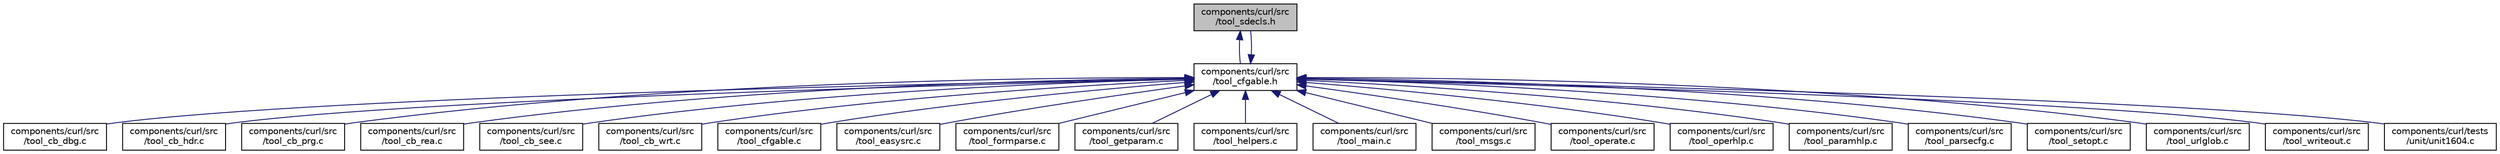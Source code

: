 digraph "components/curl/src/tool_sdecls.h"
{
  edge [fontname="Helvetica",fontsize="10",labelfontname="Helvetica",labelfontsize="10"];
  node [fontname="Helvetica",fontsize="10",shape=record];
  Node25 [label="components/curl/src\l/tool_sdecls.h",height=0.2,width=0.4,color="black", fillcolor="grey75", style="filled", fontcolor="black"];
  Node25 -> Node26 [dir="back",color="midnightblue",fontsize="10",style="solid",fontname="Helvetica"];
  Node26 [label="components/curl/src\l/tool_cfgable.h",height=0.2,width=0.4,color="black", fillcolor="white", style="filled",URL="$tool__cfgable_8h.html"];
  Node26 -> Node27 [dir="back",color="midnightblue",fontsize="10",style="solid",fontname="Helvetica"];
  Node27 [label="components/curl/src\l/tool_cb_dbg.c",height=0.2,width=0.4,color="black", fillcolor="white", style="filled",URL="$tool__cb__dbg_8c.html"];
  Node26 -> Node25 [dir="back",color="midnightblue",fontsize="10",style="solid",fontname="Helvetica"];
  Node26 -> Node28 [dir="back",color="midnightblue",fontsize="10",style="solid",fontname="Helvetica"];
  Node28 [label="components/curl/src\l/tool_cb_hdr.c",height=0.2,width=0.4,color="black", fillcolor="white", style="filled",URL="$tool__cb__hdr_8c.html"];
  Node26 -> Node29 [dir="back",color="midnightblue",fontsize="10",style="solid",fontname="Helvetica"];
  Node29 [label="components/curl/src\l/tool_cb_prg.c",height=0.2,width=0.4,color="black", fillcolor="white", style="filled",URL="$tool__cb__prg_8c.html"];
  Node26 -> Node30 [dir="back",color="midnightblue",fontsize="10",style="solid",fontname="Helvetica"];
  Node30 [label="components/curl/src\l/tool_cb_rea.c",height=0.2,width=0.4,color="black", fillcolor="white", style="filled",URL="$tool__cb__rea_8c.html"];
  Node26 -> Node31 [dir="back",color="midnightblue",fontsize="10",style="solid",fontname="Helvetica"];
  Node31 [label="components/curl/src\l/tool_cb_see.c",height=0.2,width=0.4,color="black", fillcolor="white", style="filled",URL="$tool__cb__see_8c.html"];
  Node26 -> Node32 [dir="back",color="midnightblue",fontsize="10",style="solid",fontname="Helvetica"];
  Node32 [label="components/curl/src\l/tool_cb_wrt.c",height=0.2,width=0.4,color="black", fillcolor="white", style="filled",URL="$tool__cb__wrt_8c.html"];
  Node26 -> Node33 [dir="back",color="midnightblue",fontsize="10",style="solid",fontname="Helvetica"];
  Node33 [label="components/curl/src\l/tool_cfgable.c",height=0.2,width=0.4,color="black", fillcolor="white", style="filled",URL="$tool__cfgable_8c.html"];
  Node26 -> Node34 [dir="back",color="midnightblue",fontsize="10",style="solid",fontname="Helvetica"];
  Node34 [label="components/curl/src\l/tool_easysrc.c",height=0.2,width=0.4,color="black", fillcolor="white", style="filled",URL="$tool__easysrc_8c.html"];
  Node26 -> Node35 [dir="back",color="midnightblue",fontsize="10",style="solid",fontname="Helvetica"];
  Node35 [label="components/curl/src\l/tool_formparse.c",height=0.2,width=0.4,color="black", fillcolor="white", style="filled",URL="$tool__formparse_8c.html"];
  Node26 -> Node36 [dir="back",color="midnightblue",fontsize="10",style="solid",fontname="Helvetica"];
  Node36 [label="components/curl/src\l/tool_getparam.c",height=0.2,width=0.4,color="black", fillcolor="white", style="filled",URL="$tool__getparam_8c.html"];
  Node26 -> Node37 [dir="back",color="midnightblue",fontsize="10",style="solid",fontname="Helvetica"];
  Node37 [label="components/curl/src\l/tool_helpers.c",height=0.2,width=0.4,color="black", fillcolor="white", style="filled",URL="$tool__helpers_8c.html"];
  Node26 -> Node38 [dir="back",color="midnightblue",fontsize="10",style="solid",fontname="Helvetica"];
  Node38 [label="components/curl/src\l/tool_main.c",height=0.2,width=0.4,color="black", fillcolor="white", style="filled",URL="$tool__main_8c.html"];
  Node26 -> Node39 [dir="back",color="midnightblue",fontsize="10",style="solid",fontname="Helvetica"];
  Node39 [label="components/curl/src\l/tool_msgs.c",height=0.2,width=0.4,color="black", fillcolor="white", style="filled",URL="$tool__msgs_8c.html"];
  Node26 -> Node40 [dir="back",color="midnightblue",fontsize="10",style="solid",fontname="Helvetica"];
  Node40 [label="components/curl/src\l/tool_operate.c",height=0.2,width=0.4,color="black", fillcolor="white", style="filled",URL="$tool__operate_8c.html"];
  Node26 -> Node41 [dir="back",color="midnightblue",fontsize="10",style="solid",fontname="Helvetica"];
  Node41 [label="components/curl/src\l/tool_operhlp.c",height=0.2,width=0.4,color="black", fillcolor="white", style="filled",URL="$tool__operhlp_8c.html"];
  Node26 -> Node42 [dir="back",color="midnightblue",fontsize="10",style="solid",fontname="Helvetica"];
  Node42 [label="components/curl/src\l/tool_paramhlp.c",height=0.2,width=0.4,color="black", fillcolor="white", style="filled",URL="$tool__paramhlp_8c.html"];
  Node26 -> Node43 [dir="back",color="midnightblue",fontsize="10",style="solid",fontname="Helvetica"];
  Node43 [label="components/curl/src\l/tool_parsecfg.c",height=0.2,width=0.4,color="black", fillcolor="white", style="filled",URL="$tool__parsecfg_8c.html"];
  Node26 -> Node44 [dir="back",color="midnightblue",fontsize="10",style="solid",fontname="Helvetica"];
  Node44 [label="components/curl/src\l/tool_setopt.c",height=0.2,width=0.4,color="black", fillcolor="white", style="filled",URL="$tool__setopt_8c.html"];
  Node26 -> Node45 [dir="back",color="midnightblue",fontsize="10",style="solid",fontname="Helvetica"];
  Node45 [label="components/curl/src\l/tool_urlglob.c",height=0.2,width=0.4,color="black", fillcolor="white", style="filled",URL="$tool__urlglob_8c.html"];
  Node26 -> Node46 [dir="back",color="midnightblue",fontsize="10",style="solid",fontname="Helvetica"];
  Node46 [label="components/curl/src\l/tool_writeout.c",height=0.2,width=0.4,color="black", fillcolor="white", style="filled",URL="$tool__writeout_8c.html"];
  Node26 -> Node47 [dir="back",color="midnightblue",fontsize="10",style="solid",fontname="Helvetica"];
  Node47 [label="components/curl/tests\l/unit/unit1604.c",height=0.2,width=0.4,color="black", fillcolor="white", style="filled",URL="$unit1604_8c.html"];
}
